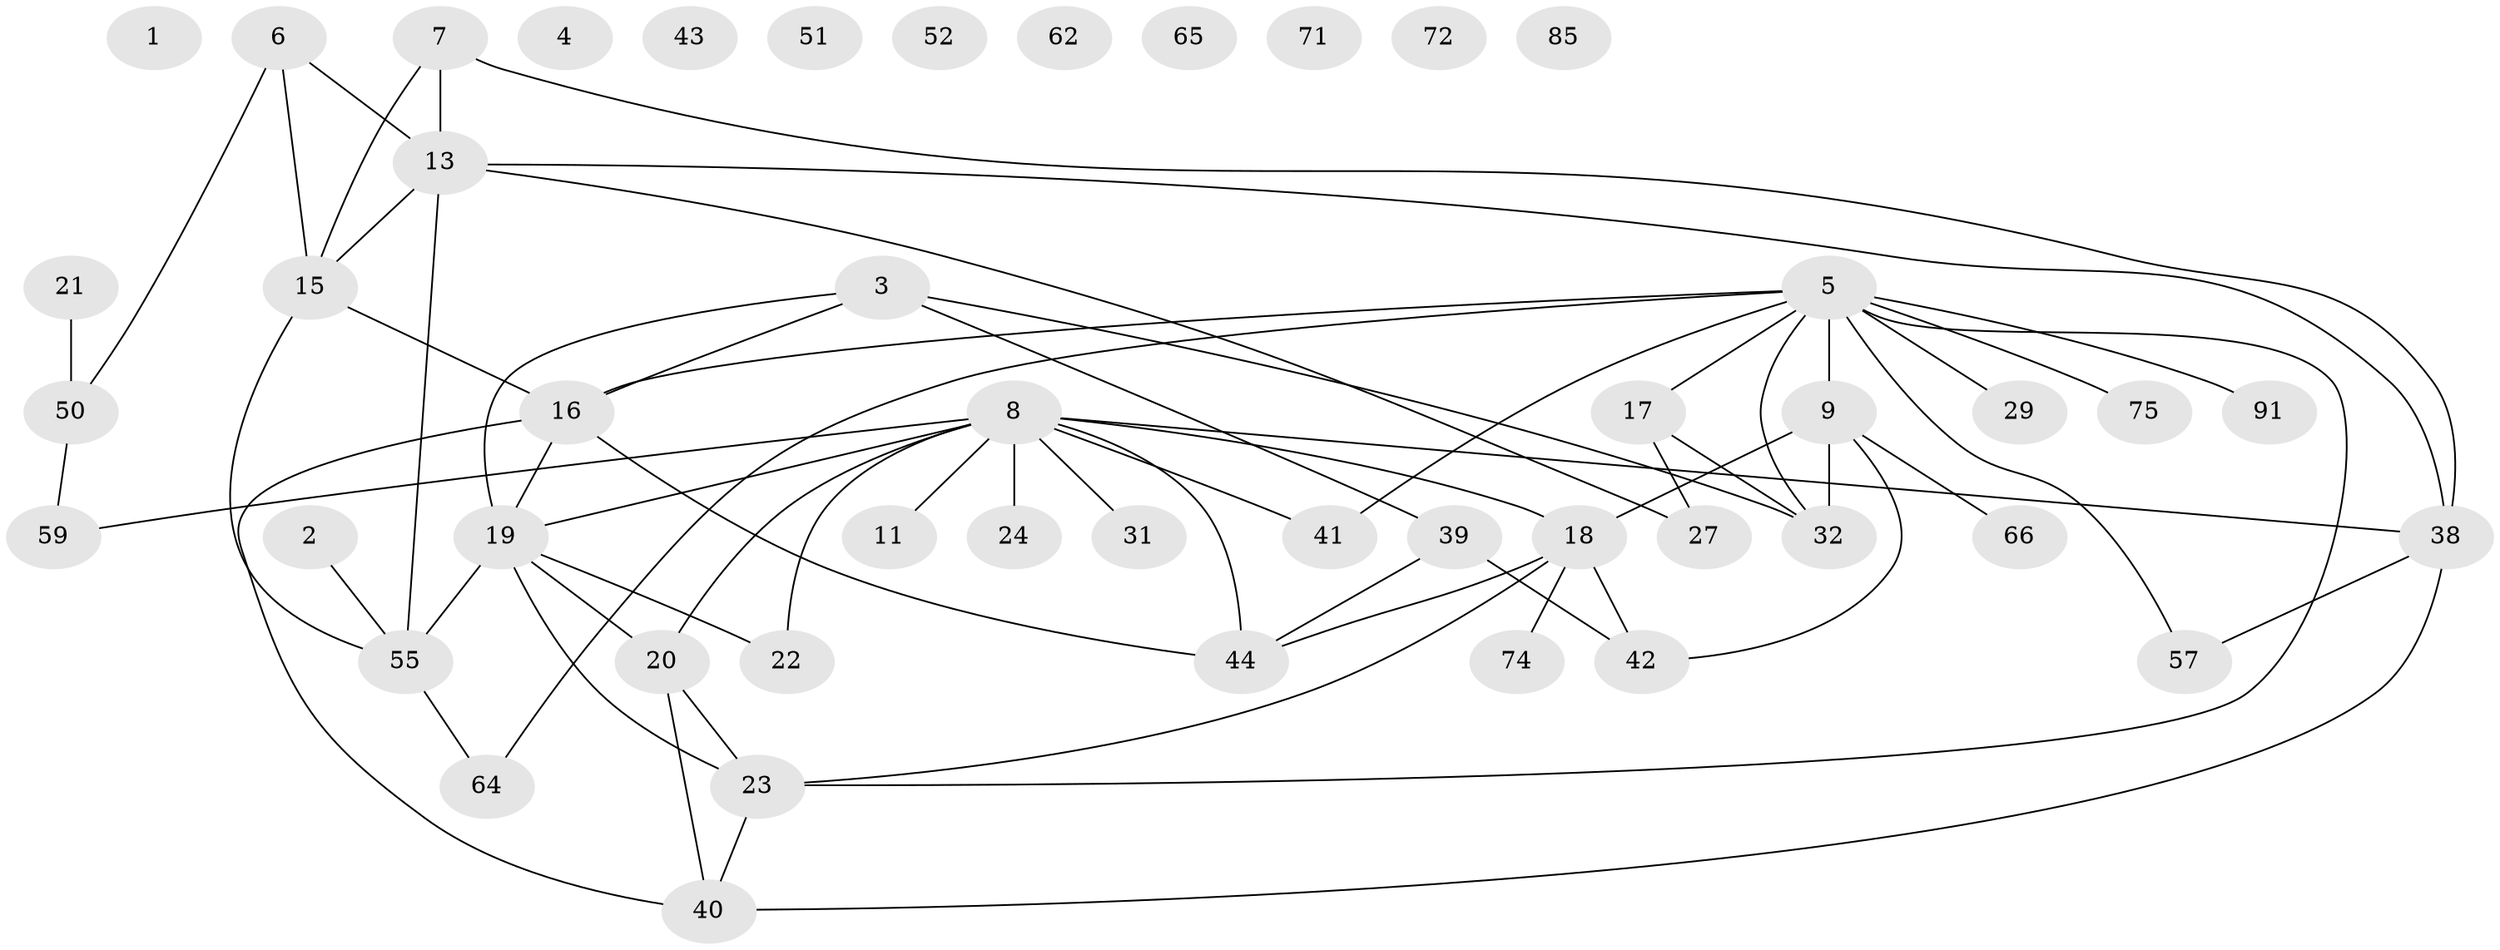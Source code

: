 // original degree distribution, {0: 0.10869565217391304, 2: 0.2826086956521739, 4: 0.18478260869565216, 1: 0.15217391304347827, 3: 0.20652173913043478, 5: 0.021739130434782608, 6: 0.03260869565217391, 7: 0.010869565217391304}
// Generated by graph-tools (version 1.1) at 2025/16/03/04/25 18:16:30]
// undirected, 48 vertices, 66 edges
graph export_dot {
graph [start="1"]
  node [color=gray90,style=filled];
  1;
  2 [super="+12+14"];
  3 [super="+86+88"];
  4;
  5 [super="+25+36+45+83"];
  6 [super="+10+37"];
  7 [super="+46+58"];
  8 [super="+48+56+67+82"];
  9 [super="+33"];
  11;
  13 [super="+26+73+76"];
  15 [super="+35+70"];
  16 [super="+30+63"];
  17 [super="+60"];
  18 [super="+61+84+90"];
  19 [super="+34+54+68"];
  20 [super="+28+89"];
  21 [super="+77"];
  22;
  23 [super="+47"];
  24;
  27 [super="+79"];
  29;
  31;
  32 [super="+69"];
  38 [super="+49+87"];
  39 [super="+92"];
  40;
  41;
  42;
  43;
  44 [super="+53"];
  50 [super="+81"];
  51;
  52;
  55 [super="+80"];
  57 [super="+78"];
  59;
  62;
  64;
  65;
  66;
  71;
  72;
  74;
  75;
  85;
  91;
  2 -- 55;
  3 -- 16;
  3 -- 19;
  3 -- 32;
  3 -- 39;
  5 -- 64;
  5 -- 91;
  5 -- 29;
  5 -- 9 [weight=2];
  5 -- 41;
  5 -- 23;
  5 -- 32 [weight=2];
  5 -- 75;
  5 -- 16;
  5 -- 17;
  5 -- 57;
  6 -- 50;
  6 -- 13;
  6 -- 15;
  7 -- 13;
  7 -- 38;
  7 -- 15;
  8 -- 41;
  8 -- 59;
  8 -- 31;
  8 -- 11;
  8 -- 38;
  8 -- 24;
  8 -- 22;
  8 -- 18;
  8 -- 19;
  8 -- 20;
  8 -- 44;
  9 -- 18;
  9 -- 66;
  9 -- 42;
  9 -- 32;
  13 -- 55;
  13 -- 38;
  13 -- 27;
  13 -- 15;
  15 -- 16;
  15 -- 55;
  16 -- 40;
  16 -- 19;
  16 -- 44;
  17 -- 32;
  17 -- 27;
  18 -- 42;
  18 -- 74;
  18 -- 23;
  18 -- 44;
  19 -- 22;
  19 -- 55;
  19 -- 20 [weight=2];
  19 -- 23;
  20 -- 40;
  20 -- 23;
  21 -- 50;
  23 -- 40;
  38 -- 40;
  38 -- 57;
  39 -- 42;
  39 -- 44;
  50 -- 59;
  55 -- 64;
}
